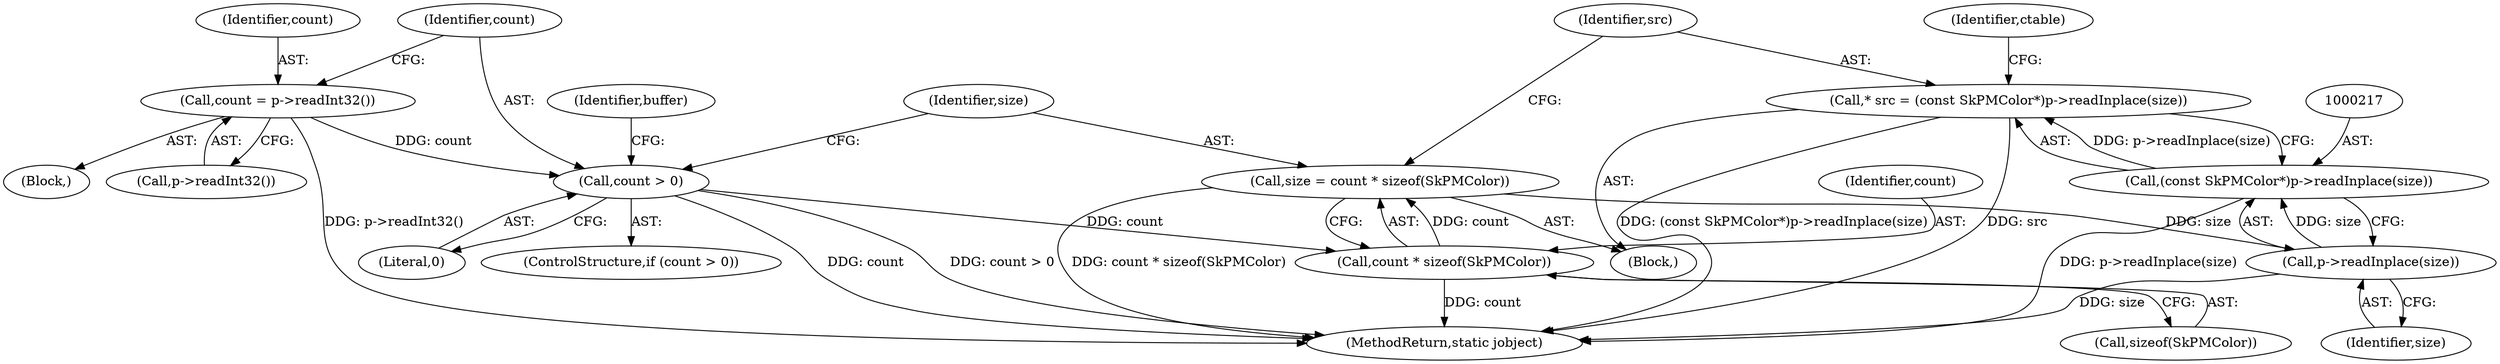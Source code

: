 digraph "0_Android_d44e5bde18a41beda39d49189bef7f2ba7c8f3cb@pointer" {
"1000214" [label="(Call,* src = (const SkPMColor*)p->readInplace(size))"];
"1000216" [label="(Call,(const SkPMColor*)p->readInplace(size))"];
"1000218" [label="(Call,p->readInplace(size))"];
"1000207" [label="(Call,size = count * sizeof(SkPMColor))"];
"1000209" [label="(Call,count * sizeof(SkPMColor))"];
"1000202" [label="(Call,count > 0)"];
"1000198" [label="(Call,count = p->readInt32())"];
"1000199" [label="(Identifier,count)"];
"1000202" [label="(Call,count > 0)"];
"1000208" [label="(Identifier,size)"];
"1000283" [label="(MethodReturn,static jobject)"];
"1000210" [label="(Identifier,count)"];
"1000207" [label="(Call,size = count * sizeof(SkPMColor))"];
"1000214" [label="(Call,* src = (const SkPMColor*)p->readInplace(size))"];
"1000218" [label="(Call,p->readInplace(size))"];
"1000215" [label="(Identifier,src)"];
"1000216" [label="(Call,(const SkPMColor*)p->readInplace(size))"];
"1000219" [label="(Identifier,size)"];
"1000196" [label="(Block,)"];
"1000203" [label="(Identifier,count)"];
"1000211" [label="(Call,sizeof(SkPMColor))"];
"1000204" [label="(Literal,0)"];
"1000221" [label="(Identifier,ctable)"];
"1000201" [label="(ControlStructure,if (count > 0))"];
"1000205" [label="(Block,)"];
"1000200" [label="(Call,p->readInt32())"];
"1000209" [label="(Call,count * sizeof(SkPMColor))"];
"1000198" [label="(Call,count = p->readInt32())"];
"1000226" [label="(Identifier,buffer)"];
"1000214" -> "1000205"  [label="AST: "];
"1000214" -> "1000216"  [label="CFG: "];
"1000215" -> "1000214"  [label="AST: "];
"1000216" -> "1000214"  [label="AST: "];
"1000221" -> "1000214"  [label="CFG: "];
"1000214" -> "1000283"  [label="DDG: (const SkPMColor*)p->readInplace(size)"];
"1000214" -> "1000283"  [label="DDG: src"];
"1000216" -> "1000214"  [label="DDG: p->readInplace(size)"];
"1000216" -> "1000218"  [label="CFG: "];
"1000217" -> "1000216"  [label="AST: "];
"1000218" -> "1000216"  [label="AST: "];
"1000216" -> "1000283"  [label="DDG: p->readInplace(size)"];
"1000218" -> "1000216"  [label="DDG: size"];
"1000218" -> "1000219"  [label="CFG: "];
"1000219" -> "1000218"  [label="AST: "];
"1000218" -> "1000283"  [label="DDG: size"];
"1000207" -> "1000218"  [label="DDG: size"];
"1000207" -> "1000205"  [label="AST: "];
"1000207" -> "1000209"  [label="CFG: "];
"1000208" -> "1000207"  [label="AST: "];
"1000209" -> "1000207"  [label="AST: "];
"1000215" -> "1000207"  [label="CFG: "];
"1000207" -> "1000283"  [label="DDG: count * sizeof(SkPMColor)"];
"1000209" -> "1000207"  [label="DDG: count"];
"1000209" -> "1000211"  [label="CFG: "];
"1000210" -> "1000209"  [label="AST: "];
"1000211" -> "1000209"  [label="AST: "];
"1000209" -> "1000283"  [label="DDG: count"];
"1000202" -> "1000209"  [label="DDG: count"];
"1000202" -> "1000201"  [label="AST: "];
"1000202" -> "1000204"  [label="CFG: "];
"1000203" -> "1000202"  [label="AST: "];
"1000204" -> "1000202"  [label="AST: "];
"1000208" -> "1000202"  [label="CFG: "];
"1000226" -> "1000202"  [label="CFG: "];
"1000202" -> "1000283"  [label="DDG: count"];
"1000202" -> "1000283"  [label="DDG: count > 0"];
"1000198" -> "1000202"  [label="DDG: count"];
"1000198" -> "1000196"  [label="AST: "];
"1000198" -> "1000200"  [label="CFG: "];
"1000199" -> "1000198"  [label="AST: "];
"1000200" -> "1000198"  [label="AST: "];
"1000203" -> "1000198"  [label="CFG: "];
"1000198" -> "1000283"  [label="DDG: p->readInt32()"];
}
